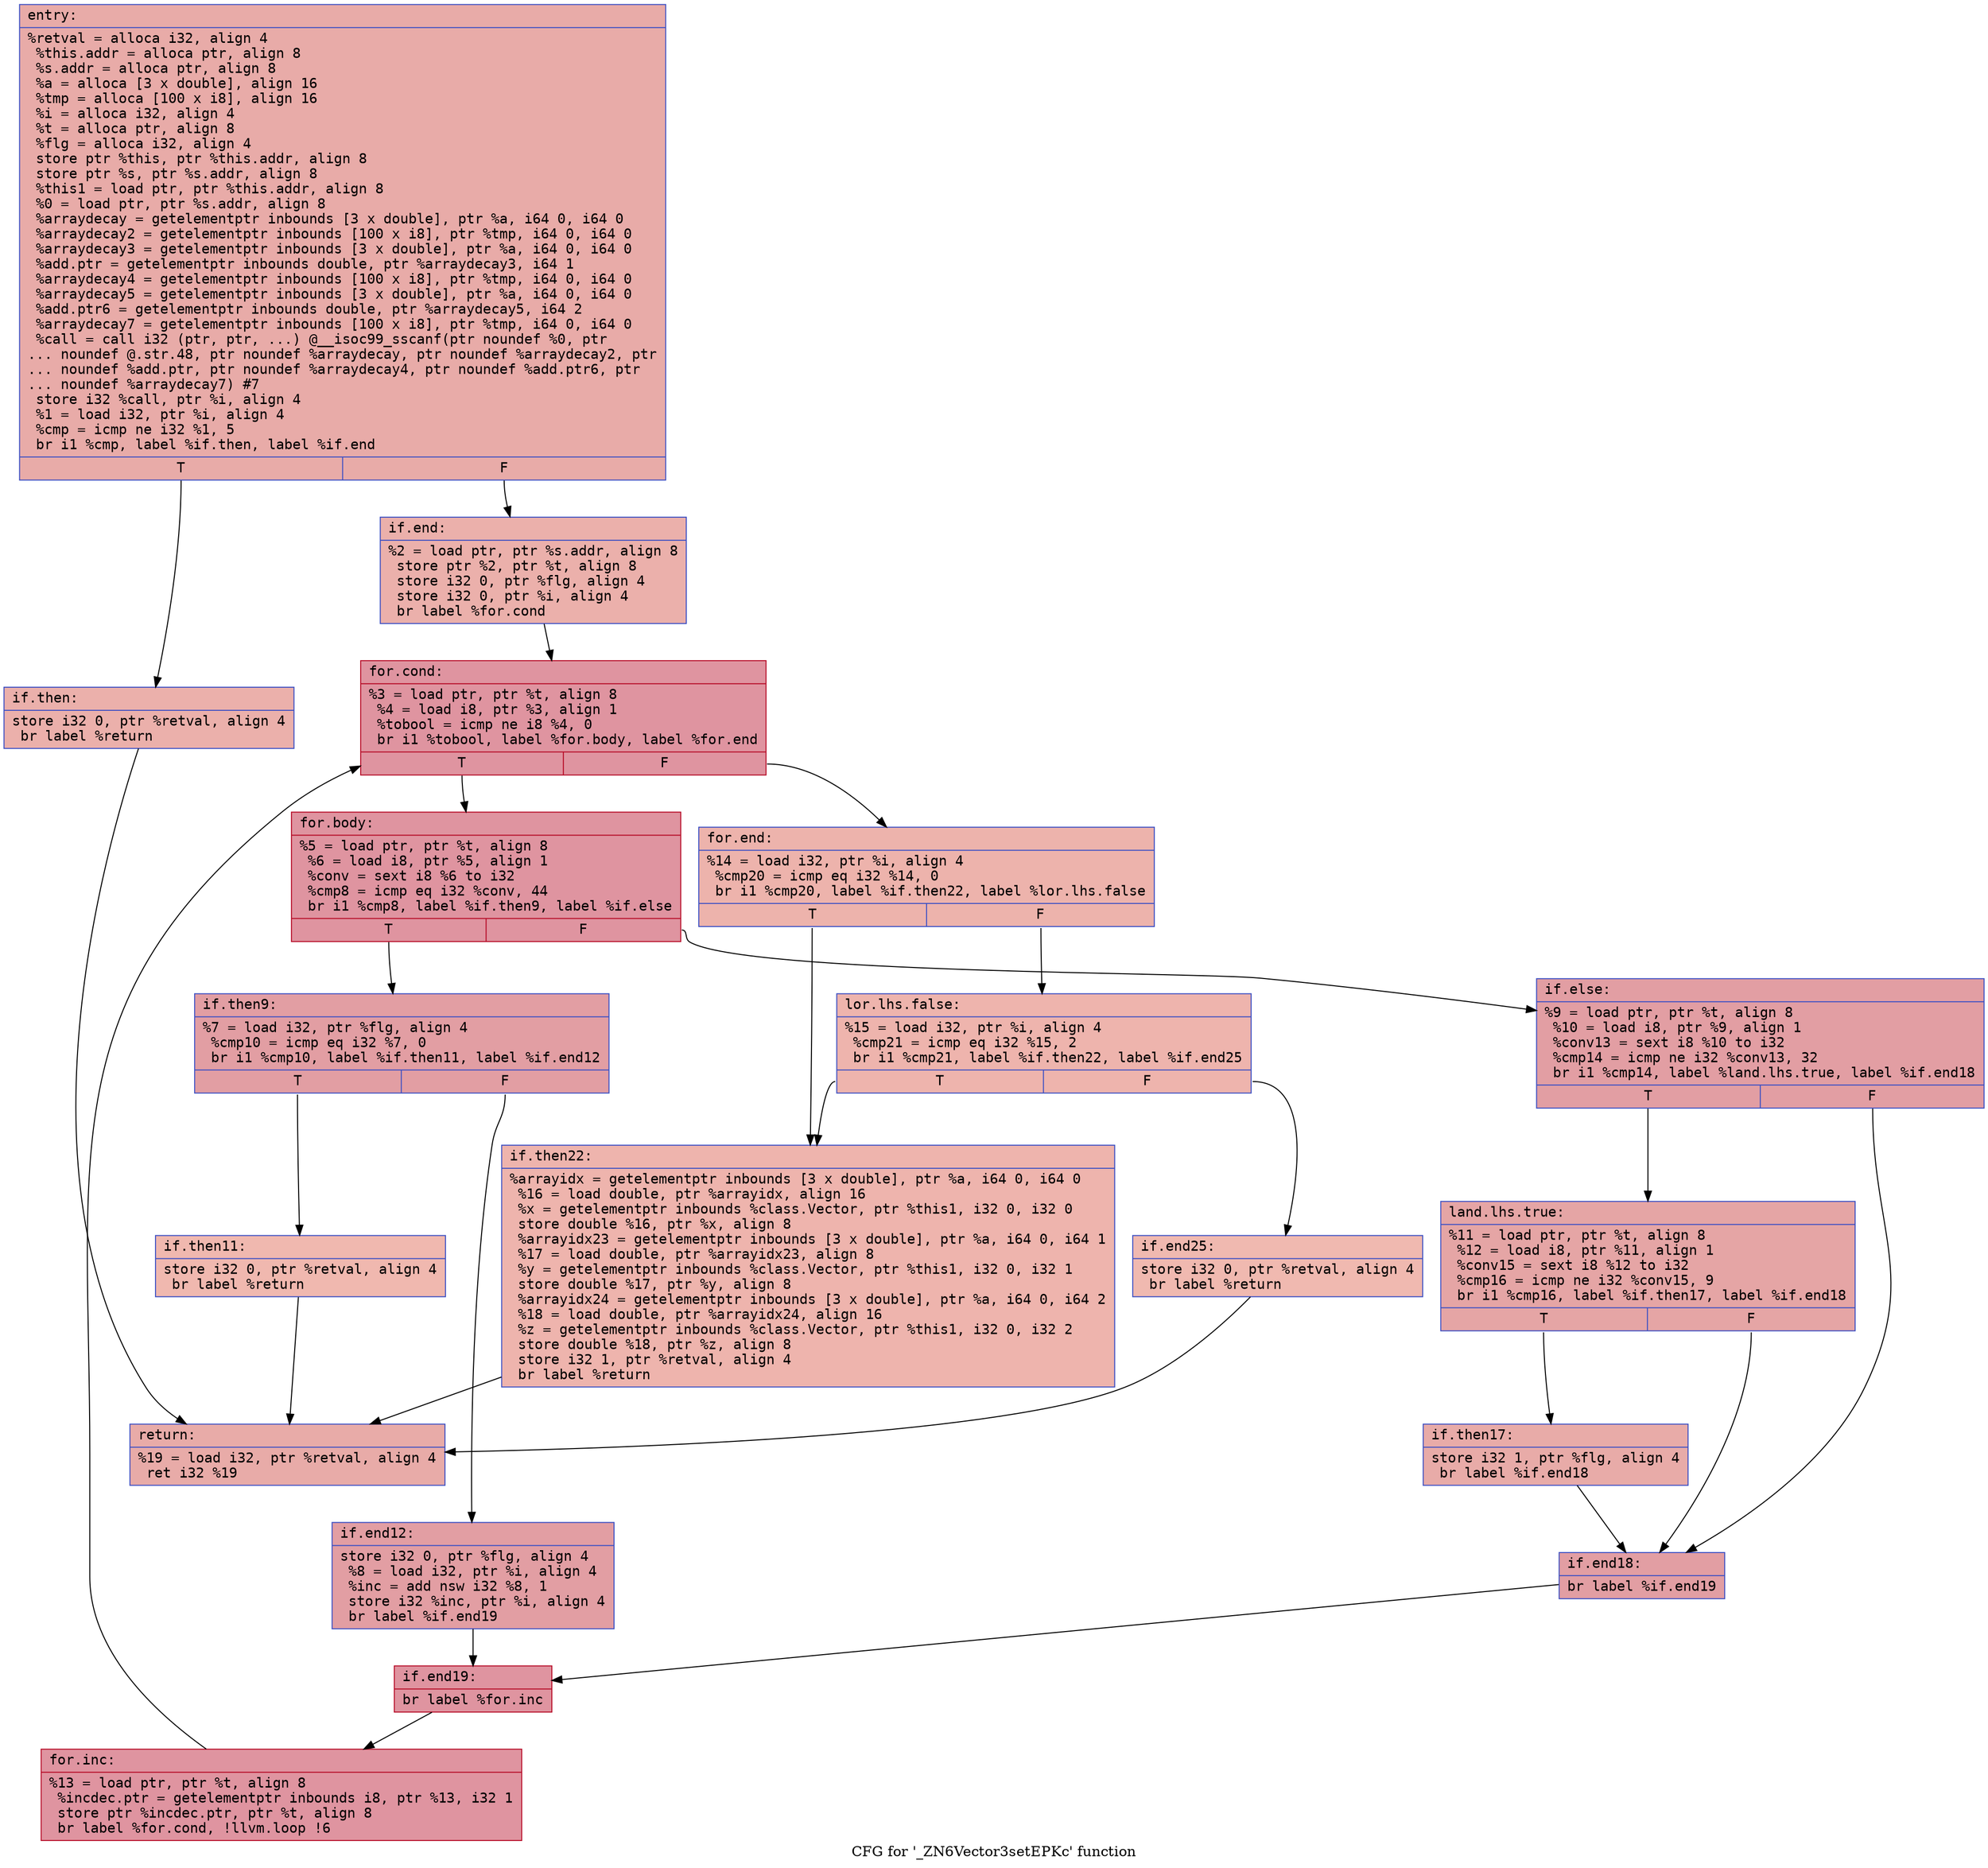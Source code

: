 digraph "CFG for '_ZN6Vector3setEPKc' function" {
	label="CFG for '_ZN6Vector3setEPKc' function";

	Node0x55f4daea51b0 [shape=record,color="#3d50c3ff", style=filled, fillcolor="#cc403a70" fontname="Courier",label="{entry:\l|  %retval = alloca i32, align 4\l  %this.addr = alloca ptr, align 8\l  %s.addr = alloca ptr, align 8\l  %a = alloca [3 x double], align 16\l  %tmp = alloca [100 x i8], align 16\l  %i = alloca i32, align 4\l  %t = alloca ptr, align 8\l  %flg = alloca i32, align 4\l  store ptr %this, ptr %this.addr, align 8\l  store ptr %s, ptr %s.addr, align 8\l  %this1 = load ptr, ptr %this.addr, align 8\l  %0 = load ptr, ptr %s.addr, align 8\l  %arraydecay = getelementptr inbounds [3 x double], ptr %a, i64 0, i64 0\l  %arraydecay2 = getelementptr inbounds [100 x i8], ptr %tmp, i64 0, i64 0\l  %arraydecay3 = getelementptr inbounds [3 x double], ptr %a, i64 0, i64 0\l  %add.ptr = getelementptr inbounds double, ptr %arraydecay3, i64 1\l  %arraydecay4 = getelementptr inbounds [100 x i8], ptr %tmp, i64 0, i64 0\l  %arraydecay5 = getelementptr inbounds [3 x double], ptr %a, i64 0, i64 0\l  %add.ptr6 = getelementptr inbounds double, ptr %arraydecay5, i64 2\l  %arraydecay7 = getelementptr inbounds [100 x i8], ptr %tmp, i64 0, i64 0\l  %call = call i32 (ptr, ptr, ...) @__isoc99_sscanf(ptr noundef %0, ptr\l... noundef @.str.48, ptr noundef %arraydecay, ptr noundef %arraydecay2, ptr\l... noundef %add.ptr, ptr noundef %arraydecay4, ptr noundef %add.ptr6, ptr\l... noundef %arraydecay7) #7\l  store i32 %call, ptr %i, align 4\l  %1 = load i32, ptr %i, align 4\l  %cmp = icmp ne i32 %1, 5\l  br i1 %cmp, label %if.then, label %if.end\l|{<s0>T|<s1>F}}"];
	Node0x55f4daea51b0:s0 -> Node0x55f4daea6690[tooltip="entry -> if.then\nProbability 50.00%" ];
	Node0x55f4daea51b0:s1 -> Node0x55f4daea6760[tooltip="entry -> if.end\nProbability 50.00%" ];
	Node0x55f4daea6690 [shape=record,color="#3d50c3ff", style=filled, fillcolor="#d24b4070" fontname="Courier",label="{if.then:\l|  store i32 0, ptr %retval, align 4\l  br label %return\l}"];
	Node0x55f4daea6690 -> Node0x55f4daea6980[tooltip="if.then -> return\nProbability 100.00%" ];
	Node0x55f4daea6760 [shape=record,color="#3d50c3ff", style=filled, fillcolor="#d24b4070" fontname="Courier",label="{if.end:\l|  %2 = load ptr, ptr %s.addr, align 8\l  store ptr %2, ptr %t, align 8\l  store i32 0, ptr %flg, align 4\l  store i32 0, ptr %i, align 4\l  br label %for.cond\l}"];
	Node0x55f4daea6760 -> Node0x55f4daea6e50[tooltip="if.end -> for.cond\nProbability 100.00%" ];
	Node0x55f4daea6e50 [shape=record,color="#b70d28ff", style=filled, fillcolor="#b70d2870" fontname="Courier",label="{for.cond:\l|  %3 = load ptr, ptr %t, align 8\l  %4 = load i8, ptr %3, align 1\l  %tobool = icmp ne i8 %4, 0\l  br i1 %tobool, label %for.body, label %for.end\l|{<s0>T|<s1>F}}"];
	Node0x55f4daea6e50:s0 -> Node0x55f4daea7120[tooltip="for.cond -> for.body\nProbability 96.88%" ];
	Node0x55f4daea6e50:s1 -> Node0x55f4daea71a0[tooltip="for.cond -> for.end\nProbability 3.12%" ];
	Node0x55f4daea7120 [shape=record,color="#b70d28ff", style=filled, fillcolor="#b70d2870" fontname="Courier",label="{for.body:\l|  %5 = load ptr, ptr %t, align 8\l  %6 = load i8, ptr %5, align 1\l  %conv = sext i8 %6 to i32\l  %cmp8 = icmp eq i32 %conv, 44\l  br i1 %cmp8, label %if.then9, label %if.else\l|{<s0>T|<s1>F}}"];
	Node0x55f4daea7120:s0 -> Node0x55f4daea7560[tooltip="for.body -> if.then9\nProbability 50.00%" ];
	Node0x55f4daea7120:s1 -> Node0x55f4daea75e0[tooltip="for.body -> if.else\nProbability 50.00%" ];
	Node0x55f4daea7560 [shape=record,color="#3d50c3ff", style=filled, fillcolor="#be242e70" fontname="Courier",label="{if.then9:\l|  %7 = load i32, ptr %flg, align 4\l  %cmp10 = icmp eq i32 %7, 0\l  br i1 %cmp10, label %if.then11, label %if.end12\l|{<s0>T|<s1>F}}"];
	Node0x55f4daea7560:s0 -> Node0x55f4daea7890[tooltip="if.then9 -> if.then11\nProbability 3.12%" ];
	Node0x55f4daea7560:s1 -> Node0x55f4daea7910[tooltip="if.then9 -> if.end12\nProbability 96.88%" ];
	Node0x55f4daea7890 [shape=record,color="#3d50c3ff", style=filled, fillcolor="#dc5d4a70" fontname="Courier",label="{if.then11:\l|  store i32 0, ptr %retval, align 4\l  br label %return\l}"];
	Node0x55f4daea7890 -> Node0x55f4daea6980[tooltip="if.then11 -> return\nProbability 100.00%" ];
	Node0x55f4daea7910 [shape=record,color="#3d50c3ff", style=filled, fillcolor="#be242e70" fontname="Courier",label="{if.end12:\l|  store i32 0, ptr %flg, align 4\l  %8 = load i32, ptr %i, align 4\l  %inc = add nsw i32 %8, 1\l  store i32 %inc, ptr %i, align 4\l  br label %if.end19\l}"];
	Node0x55f4daea7910 -> Node0x55f4daea7e20[tooltip="if.end12 -> if.end19\nProbability 100.00%" ];
	Node0x55f4daea75e0 [shape=record,color="#3d50c3ff", style=filled, fillcolor="#be242e70" fontname="Courier",label="{if.else:\l|  %9 = load ptr, ptr %t, align 8\l  %10 = load i8, ptr %9, align 1\l  %conv13 = sext i8 %10 to i32\l  %cmp14 = icmp ne i32 %conv13, 32\l  br i1 %cmp14, label %land.lhs.true, label %if.end18\l|{<s0>T|<s1>F}}"];
	Node0x55f4daea75e0:s0 -> Node0x55f4daea8150[tooltip="if.else -> land.lhs.true\nProbability 50.00%" ];
	Node0x55f4daea75e0:s1 -> Node0x55f4daea81d0[tooltip="if.else -> if.end18\nProbability 50.00%" ];
	Node0x55f4daea8150 [shape=record,color="#3d50c3ff", style=filled, fillcolor="#c5333470" fontname="Courier",label="{land.lhs.true:\l|  %11 = load ptr, ptr %t, align 8\l  %12 = load i8, ptr %11, align 1\l  %conv15 = sext i8 %12 to i32\l  %cmp16 = icmp ne i32 %conv15, 9\l  br i1 %cmp16, label %if.then17, label %if.end18\l|{<s0>T|<s1>F}}"];
	Node0x55f4daea8150:s0 -> Node0x55f4daea8540[tooltip="land.lhs.true -> if.then17\nProbability 50.00%" ];
	Node0x55f4daea8150:s1 -> Node0x55f4daea81d0[tooltip="land.lhs.true -> if.end18\nProbability 50.00%" ];
	Node0x55f4daea8540 [shape=record,color="#3d50c3ff", style=filled, fillcolor="#cc403a70" fontname="Courier",label="{if.then17:\l|  store i32 1, ptr %flg, align 4\l  br label %if.end18\l}"];
	Node0x55f4daea8540 -> Node0x55f4daea81d0[tooltip="if.then17 -> if.end18\nProbability 100.00%" ];
	Node0x55f4daea81d0 [shape=record,color="#3d50c3ff", style=filled, fillcolor="#be242e70" fontname="Courier",label="{if.end18:\l|  br label %if.end19\l}"];
	Node0x55f4daea81d0 -> Node0x55f4daea7e20[tooltip="if.end18 -> if.end19\nProbability 100.00%" ];
	Node0x55f4daea7e20 [shape=record,color="#b70d28ff", style=filled, fillcolor="#b70d2870" fontname="Courier",label="{if.end19:\l|  br label %for.inc\l}"];
	Node0x55f4daea7e20 -> Node0x55f4daea87f0[tooltip="if.end19 -> for.inc\nProbability 100.00%" ];
	Node0x55f4daea87f0 [shape=record,color="#b70d28ff", style=filled, fillcolor="#b70d2870" fontname="Courier",label="{for.inc:\l|  %13 = load ptr, ptr %t, align 8\l  %incdec.ptr = getelementptr inbounds i8, ptr %13, i32 1\l  store ptr %incdec.ptr, ptr %t, align 8\l  br label %for.cond, !llvm.loop !6\l}"];
	Node0x55f4daea87f0 -> Node0x55f4daea6e50[tooltip="for.inc -> for.cond\nProbability 100.00%" ];
	Node0x55f4daea71a0 [shape=record,color="#3d50c3ff", style=filled, fillcolor="#d6524470" fontname="Courier",label="{for.end:\l|  %14 = load i32, ptr %i, align 4\l  %cmp20 = icmp eq i32 %14, 0\l  br i1 %cmp20, label %if.then22, label %lor.lhs.false\l|{<s0>T|<s1>F}}"];
	Node0x55f4daea71a0:s0 -> Node0x55f4daea8db0[tooltip="for.end -> if.then22\nProbability 37.50%" ];
	Node0x55f4daea71a0:s1 -> Node0x55f4daea69f0[tooltip="for.end -> lor.lhs.false\nProbability 62.50%" ];
	Node0x55f4daea69f0 [shape=record,color="#3d50c3ff", style=filled, fillcolor="#d8564670" fontname="Courier",label="{lor.lhs.false:\l|  %15 = load i32, ptr %i, align 4\l  %cmp21 = icmp eq i32 %15, 2\l  br i1 %cmp21, label %if.then22, label %if.end25\l|{<s0>T|<s1>F}}"];
	Node0x55f4daea69f0:s0 -> Node0x55f4daea8db0[tooltip="lor.lhs.false -> if.then22\nProbability 50.00%" ];
	Node0x55f4daea69f0:s1 -> Node0x55f4daea6c50[tooltip="lor.lhs.false -> if.end25\nProbability 50.00%" ];
	Node0x55f4daea8db0 [shape=record,color="#3d50c3ff", style=filled, fillcolor="#d8564670" fontname="Courier",label="{if.then22:\l|  %arrayidx = getelementptr inbounds [3 x double], ptr %a, i64 0, i64 0\l  %16 = load double, ptr %arrayidx, align 16\l  %x = getelementptr inbounds %class.Vector, ptr %this1, i32 0, i32 0\l  store double %16, ptr %x, align 8\l  %arrayidx23 = getelementptr inbounds [3 x double], ptr %a, i64 0, i64 1\l  %17 = load double, ptr %arrayidx23, align 8\l  %y = getelementptr inbounds %class.Vector, ptr %this1, i32 0, i32 1\l  store double %17, ptr %y, align 8\l  %arrayidx24 = getelementptr inbounds [3 x double], ptr %a, i64 0, i64 2\l  %18 = load double, ptr %arrayidx24, align 16\l  %z = getelementptr inbounds %class.Vector, ptr %this1, i32 0, i32 2\l  store double %18, ptr %z, align 8\l  store i32 1, ptr %retval, align 4\l  br label %return\l}"];
	Node0x55f4daea8db0 -> Node0x55f4daea6980[tooltip="if.then22 -> return\nProbability 100.00%" ];
	Node0x55f4daea6c50 [shape=record,color="#3d50c3ff", style=filled, fillcolor="#de614d70" fontname="Courier",label="{if.end25:\l|  store i32 0, ptr %retval, align 4\l  br label %return\l}"];
	Node0x55f4daea6c50 -> Node0x55f4daea6980[tooltip="if.end25 -> return\nProbability 100.00%" ];
	Node0x55f4daea6980 [shape=record,color="#3d50c3ff", style=filled, fillcolor="#cc403a70" fontname="Courier",label="{return:\l|  %19 = load i32, ptr %retval, align 4\l  ret i32 %19\l}"];
}
